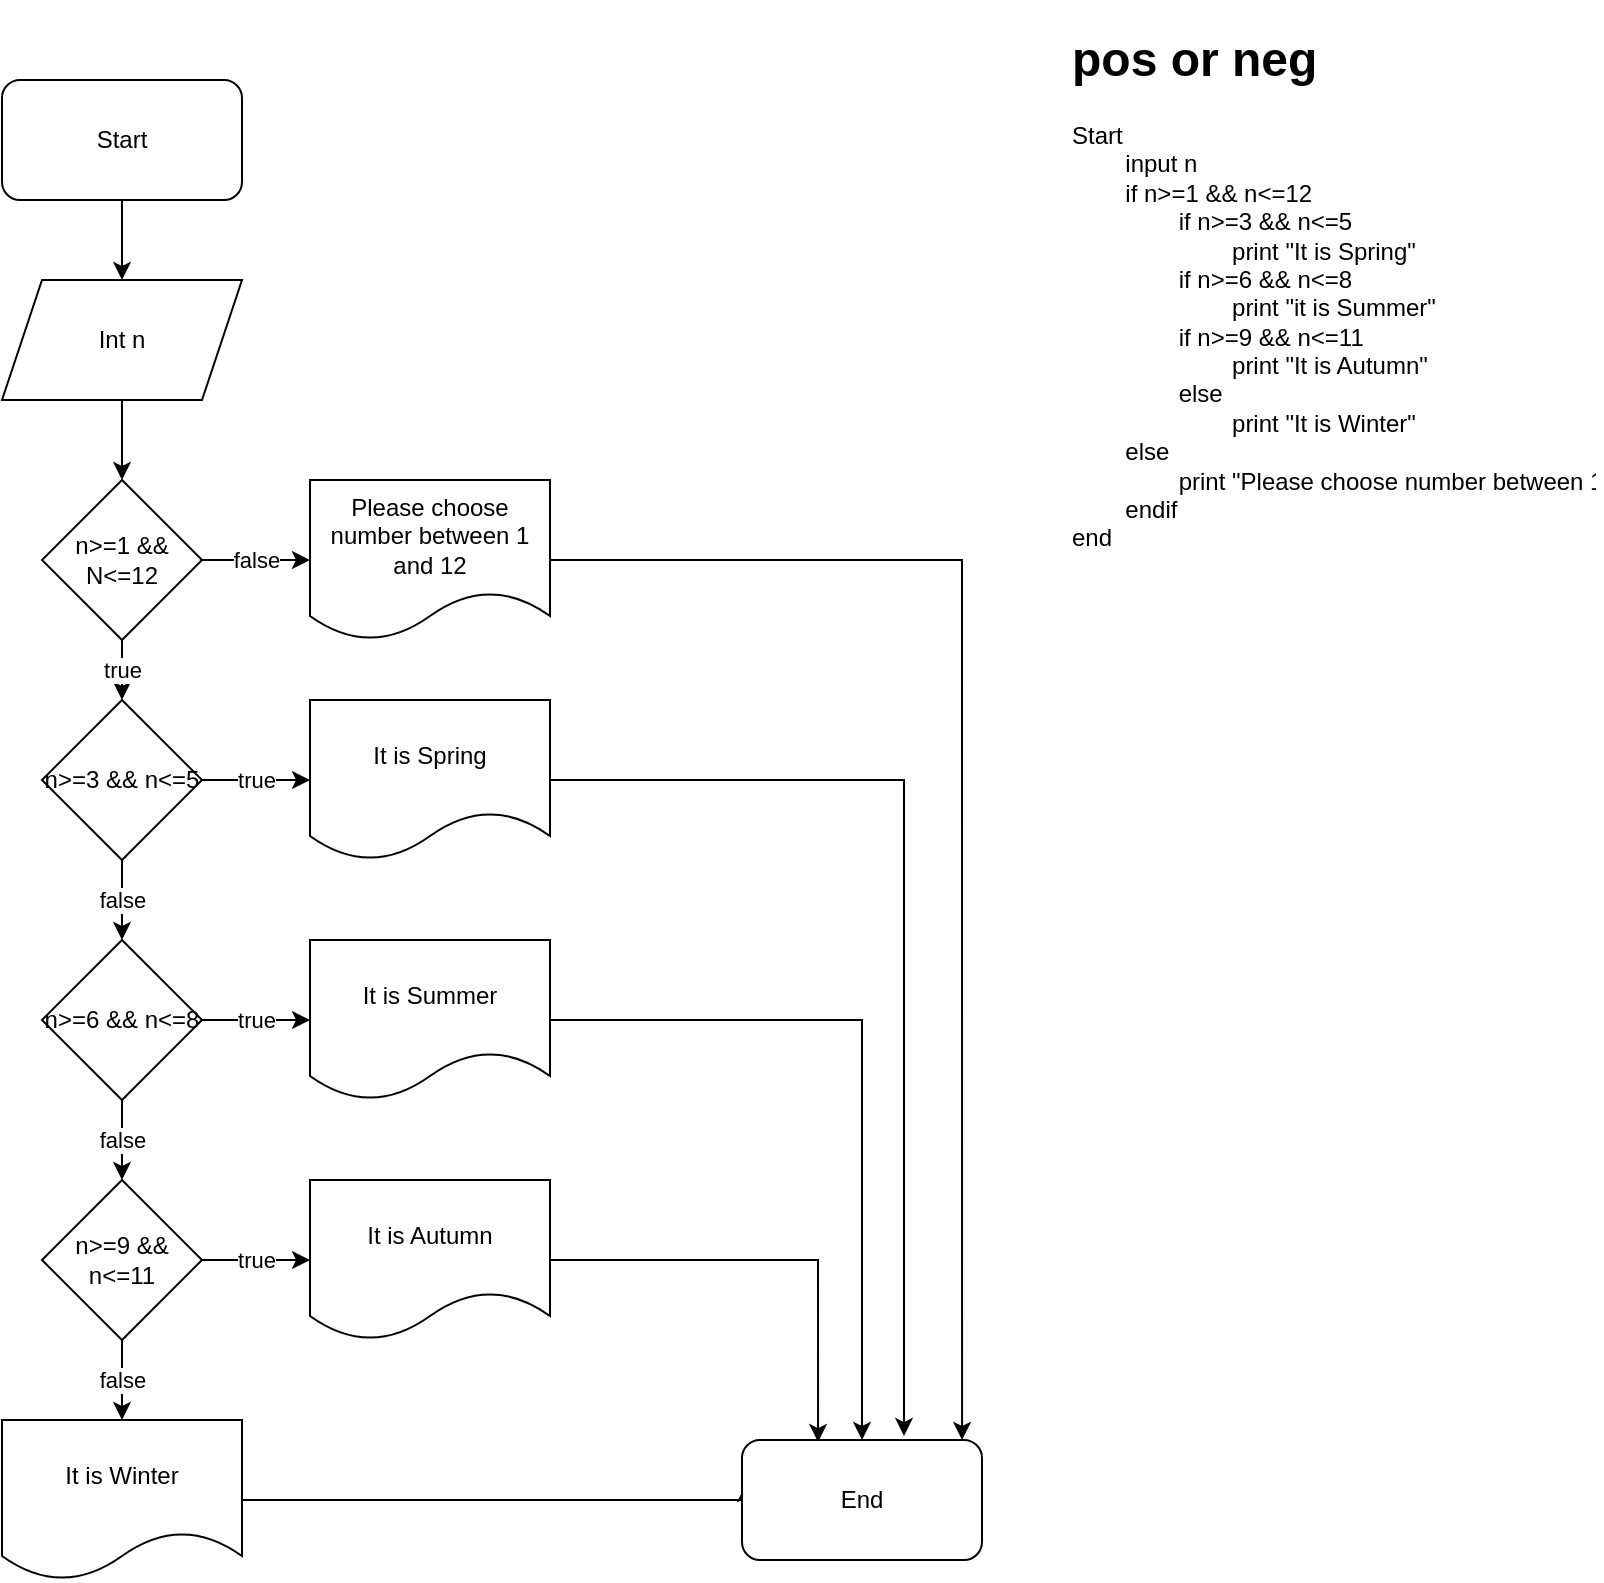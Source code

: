 <mxfile version="16.6.5" type="device"><diagram id="C5RBs43oDa-KdzZeNtuy" name="Page-1"><mxGraphModel dx="868" dy="1651" grid="1" gridSize="10" guides="1" tooltips="1" connect="1" arrows="1" fold="1" page="1" pageScale="1" pageWidth="827" pageHeight="1169" math="0" shadow="0"><root><mxCell id="WIyWlLk6GJQsqaUBKTNV-0"/><mxCell id="WIyWlLk6GJQsqaUBKTNV-1" parent="WIyWlLk6GJQsqaUBKTNV-0"/><mxCell id="Mw4eUHhDowz8UhrLJ3SX-11" value="" style="edgeStyle=orthogonalEdgeStyle;rounded=0;orthogonalLoop=1;jettySize=auto;html=1;" edge="1" parent="WIyWlLk6GJQsqaUBKTNV-1" source="Mw4eUHhDowz8UhrLJ3SX-0" target="Mw4eUHhDowz8UhrLJ3SX-1"><mxGeometry relative="1" as="geometry"/></mxCell><mxCell id="Mw4eUHhDowz8UhrLJ3SX-0" value="Start" style="rounded=1;whiteSpace=wrap;html=1;" vertex="1" parent="WIyWlLk6GJQsqaUBKTNV-1"><mxGeometry x="260" y="-270" width="120" height="60" as="geometry"/></mxCell><mxCell id="Mw4eUHhDowz8UhrLJ3SX-12" value="" style="edgeStyle=orthogonalEdgeStyle;rounded=0;orthogonalLoop=1;jettySize=auto;html=1;" edge="1" parent="WIyWlLk6GJQsqaUBKTNV-1" source="Mw4eUHhDowz8UhrLJ3SX-1" target="Mw4eUHhDowz8UhrLJ3SX-5"><mxGeometry relative="1" as="geometry"/></mxCell><mxCell id="Mw4eUHhDowz8UhrLJ3SX-1" value="Int n" style="shape=parallelogram;perimeter=parallelogramPerimeter;whiteSpace=wrap;html=1;fixedSize=1;" vertex="1" parent="WIyWlLk6GJQsqaUBKTNV-1"><mxGeometry x="260" y="-170" width="120" height="60" as="geometry"/></mxCell><mxCell id="Mw4eUHhDowz8UhrLJ3SX-16" value="false" style="edgeStyle=orthogonalEdgeStyle;rounded=0;orthogonalLoop=1;jettySize=auto;html=1;" edge="1" parent="WIyWlLk6GJQsqaUBKTNV-1" source="Mw4eUHhDowz8UhrLJ3SX-2" target="Mw4eUHhDowz8UhrLJ3SX-7"><mxGeometry relative="1" as="geometry"/></mxCell><mxCell id="Mw4eUHhDowz8UhrLJ3SX-17" value="true" style="edgeStyle=orthogonalEdgeStyle;rounded=0;orthogonalLoop=1;jettySize=auto;html=1;" edge="1" parent="WIyWlLk6GJQsqaUBKTNV-1" source="Mw4eUHhDowz8UhrLJ3SX-2" target="Mw4eUHhDowz8UhrLJ3SX-8"><mxGeometry relative="1" as="geometry"/></mxCell><mxCell id="Mw4eUHhDowz8UhrLJ3SX-2" value="n&amp;gt;=9 &amp;amp;&amp;amp; n&amp;lt;=11" style="rhombus;whiteSpace=wrap;html=1;" vertex="1" parent="WIyWlLk6GJQsqaUBKTNV-1"><mxGeometry x="280" y="280" width="80" height="80" as="geometry"/></mxCell><mxCell id="Mw4eUHhDowz8UhrLJ3SX-15" value="false" style="edgeStyle=orthogonalEdgeStyle;rounded=0;orthogonalLoop=1;jettySize=auto;html=1;" edge="1" parent="WIyWlLk6GJQsqaUBKTNV-1" source="Mw4eUHhDowz8UhrLJ3SX-3" target="Mw4eUHhDowz8UhrLJ3SX-2"><mxGeometry relative="1" as="geometry"/></mxCell><mxCell id="Mw4eUHhDowz8UhrLJ3SX-18" value="true" style="edgeStyle=orthogonalEdgeStyle;rounded=0;orthogonalLoop=1;jettySize=auto;html=1;" edge="1" parent="WIyWlLk6GJQsqaUBKTNV-1" source="Mw4eUHhDowz8UhrLJ3SX-3" target="Mw4eUHhDowz8UhrLJ3SX-6"><mxGeometry relative="1" as="geometry"/></mxCell><mxCell id="Mw4eUHhDowz8UhrLJ3SX-3" value="n&amp;gt;=6 &amp;amp;&amp;amp; n&amp;lt;=8" style="rhombus;whiteSpace=wrap;html=1;" vertex="1" parent="WIyWlLk6GJQsqaUBKTNV-1"><mxGeometry x="280" y="160" width="80" height="80" as="geometry"/></mxCell><mxCell id="Mw4eUHhDowz8UhrLJ3SX-14" value="false" style="edgeStyle=orthogonalEdgeStyle;rounded=0;orthogonalLoop=1;jettySize=auto;html=1;" edge="1" parent="WIyWlLk6GJQsqaUBKTNV-1" source="Mw4eUHhDowz8UhrLJ3SX-4" target="Mw4eUHhDowz8UhrLJ3SX-3"><mxGeometry relative="1" as="geometry"/></mxCell><mxCell id="Mw4eUHhDowz8UhrLJ3SX-19" value="true" style="edgeStyle=orthogonalEdgeStyle;rounded=0;orthogonalLoop=1;jettySize=auto;html=1;" edge="1" parent="WIyWlLk6GJQsqaUBKTNV-1" source="Mw4eUHhDowz8UhrLJ3SX-4" target="Mw4eUHhDowz8UhrLJ3SX-9"><mxGeometry relative="1" as="geometry"/></mxCell><mxCell id="Mw4eUHhDowz8UhrLJ3SX-4" value="n&amp;gt;=3 &amp;amp;&amp;amp; n&amp;lt;=5" style="rhombus;whiteSpace=wrap;html=1;" vertex="1" parent="WIyWlLk6GJQsqaUBKTNV-1"><mxGeometry x="280" y="40" width="80" height="80" as="geometry"/></mxCell><mxCell id="Mw4eUHhDowz8UhrLJ3SX-13" value="true" style="edgeStyle=orthogonalEdgeStyle;rounded=0;orthogonalLoop=1;jettySize=auto;html=1;" edge="1" parent="WIyWlLk6GJQsqaUBKTNV-1" source="Mw4eUHhDowz8UhrLJ3SX-5" target="Mw4eUHhDowz8UhrLJ3SX-4"><mxGeometry relative="1" as="geometry"/></mxCell><mxCell id="Mw4eUHhDowz8UhrLJ3SX-20" value="false" style="edgeStyle=orthogonalEdgeStyle;rounded=0;orthogonalLoop=1;jettySize=auto;html=1;" edge="1" parent="WIyWlLk6GJQsqaUBKTNV-1" source="Mw4eUHhDowz8UhrLJ3SX-5" target="Mw4eUHhDowz8UhrLJ3SX-10"><mxGeometry relative="1" as="geometry"/></mxCell><mxCell id="Mw4eUHhDowz8UhrLJ3SX-5" value="n&amp;gt;=1 &amp;amp;&amp;amp; N&amp;lt;=12" style="rhombus;whiteSpace=wrap;html=1;" vertex="1" parent="WIyWlLk6GJQsqaUBKTNV-1"><mxGeometry x="280" y="-70" width="80" height="80" as="geometry"/></mxCell><mxCell id="Mw4eUHhDowz8UhrLJ3SX-24" style="edgeStyle=orthogonalEdgeStyle;rounded=0;orthogonalLoop=1;jettySize=auto;html=1;entryX=0.5;entryY=0;entryDx=0;entryDy=0;" edge="1" parent="WIyWlLk6GJQsqaUBKTNV-1" source="Mw4eUHhDowz8UhrLJ3SX-6" target="Mw4eUHhDowz8UhrLJ3SX-21"><mxGeometry relative="1" as="geometry"/></mxCell><mxCell id="Mw4eUHhDowz8UhrLJ3SX-6" value="It is Summer" style="shape=document;whiteSpace=wrap;html=1;boundedLbl=1;" vertex="1" parent="WIyWlLk6GJQsqaUBKTNV-1"><mxGeometry x="414" y="160" width="120" height="80" as="geometry"/></mxCell><mxCell id="Mw4eUHhDowz8UhrLJ3SX-26" style="edgeStyle=orthogonalEdgeStyle;rounded=0;orthogonalLoop=1;jettySize=auto;html=1;entryX=0.017;entryY=0.367;entryDx=0;entryDy=0;entryPerimeter=0;" edge="1" parent="WIyWlLk6GJQsqaUBKTNV-1" source="Mw4eUHhDowz8UhrLJ3SX-7" target="Mw4eUHhDowz8UhrLJ3SX-21"><mxGeometry relative="1" as="geometry"><Array as="points"><mxPoint x="632" y="440"/></Array></mxGeometry></mxCell><mxCell id="Mw4eUHhDowz8UhrLJ3SX-7" value="It is Winter" style="shape=document;whiteSpace=wrap;html=1;boundedLbl=1;" vertex="1" parent="WIyWlLk6GJQsqaUBKTNV-1"><mxGeometry x="260" y="400" width="120" height="80" as="geometry"/></mxCell><mxCell id="Mw4eUHhDowz8UhrLJ3SX-25" style="edgeStyle=orthogonalEdgeStyle;rounded=0;orthogonalLoop=1;jettySize=auto;html=1;entryX=0.317;entryY=0.017;entryDx=0;entryDy=0;entryPerimeter=0;" edge="1" parent="WIyWlLk6GJQsqaUBKTNV-1" source="Mw4eUHhDowz8UhrLJ3SX-8" target="Mw4eUHhDowz8UhrLJ3SX-21"><mxGeometry relative="1" as="geometry"/></mxCell><mxCell id="Mw4eUHhDowz8UhrLJ3SX-8" value="It is Autumn" style="shape=document;whiteSpace=wrap;html=1;boundedLbl=1;" vertex="1" parent="WIyWlLk6GJQsqaUBKTNV-1"><mxGeometry x="414" y="280" width="120" height="80" as="geometry"/></mxCell><mxCell id="Mw4eUHhDowz8UhrLJ3SX-23" style="edgeStyle=orthogonalEdgeStyle;rounded=0;orthogonalLoop=1;jettySize=auto;html=1;entryX=0.675;entryY=-0.033;entryDx=0;entryDy=0;entryPerimeter=0;" edge="1" parent="WIyWlLk6GJQsqaUBKTNV-1" source="Mw4eUHhDowz8UhrLJ3SX-9" target="Mw4eUHhDowz8UhrLJ3SX-21"><mxGeometry relative="1" as="geometry"/></mxCell><mxCell id="Mw4eUHhDowz8UhrLJ3SX-9" value="It is Spring" style="shape=document;whiteSpace=wrap;html=1;boundedLbl=1;" vertex="1" parent="WIyWlLk6GJQsqaUBKTNV-1"><mxGeometry x="414" y="40" width="120" height="80" as="geometry"/></mxCell><mxCell id="Mw4eUHhDowz8UhrLJ3SX-22" style="edgeStyle=orthogonalEdgeStyle;rounded=0;orthogonalLoop=1;jettySize=auto;html=1;entryX=0.917;entryY=0;entryDx=0;entryDy=0;entryPerimeter=0;" edge="1" parent="WIyWlLk6GJQsqaUBKTNV-1" source="Mw4eUHhDowz8UhrLJ3SX-10" target="Mw4eUHhDowz8UhrLJ3SX-21"><mxGeometry relative="1" as="geometry"/></mxCell><mxCell id="Mw4eUHhDowz8UhrLJ3SX-10" value="Please choose number between 1 and 12" style="shape=document;whiteSpace=wrap;html=1;boundedLbl=1;" vertex="1" parent="WIyWlLk6GJQsqaUBKTNV-1"><mxGeometry x="414" y="-70" width="120" height="80" as="geometry"/></mxCell><mxCell id="Mw4eUHhDowz8UhrLJ3SX-21" value="End" style="rounded=1;whiteSpace=wrap;html=1;" vertex="1" parent="WIyWlLk6GJQsqaUBKTNV-1"><mxGeometry x="630" y="410" width="120" height="60" as="geometry"/></mxCell><mxCell id="Mw4eUHhDowz8UhrLJ3SX-27" value="&lt;h1&gt;pos or neg&lt;/h1&gt;&lt;div&gt;Start&lt;/div&gt;&lt;div&gt;&lt;span style=&quot;white-space: pre&quot;&gt;&#9;&lt;/span&gt;input n&lt;br&gt;&lt;/div&gt;&lt;div&gt;&lt;span style=&quot;white-space: pre&quot;&gt;&#9;&lt;/span&gt;if n&amp;gt;=1 &amp;amp;&amp;amp; n&amp;lt;=12&lt;br&gt;&lt;/div&gt;&lt;div&gt;&lt;span style=&quot;white-space: pre&quot;&gt;&#9;&lt;/span&gt;&lt;span style=&quot;white-space: pre&quot;&gt;&#9;&lt;/span&gt;if n&amp;gt;=3 &amp;amp;&amp;amp; n&amp;lt;=5&lt;br&gt;&lt;/div&gt;&lt;div&gt;&lt;span style=&quot;white-space: pre&quot;&gt;&#9;&lt;/span&gt;&lt;span style=&quot;white-space: pre&quot;&gt;&#9;&lt;/span&gt;&lt;span style=&quot;white-space: pre&quot;&gt;&#9;&lt;/span&gt;print &quot;It is Spring&quot;&lt;br&gt;&lt;/div&gt;&lt;div&gt;&lt;span style=&quot;white-space: pre&quot;&gt;&#9;&lt;/span&gt;&lt;span style=&quot;white-space: pre&quot;&gt;&#9;&lt;/span&gt;if n&amp;gt;=6 &amp;amp;&amp;amp; n&amp;lt;=8&lt;br&gt;&lt;/div&gt;&lt;div&gt;&lt;span style=&quot;white-space: pre&quot;&gt;&#9;&lt;/span&gt;&lt;span style=&quot;white-space: pre&quot;&gt;&#9;&lt;/span&gt;&lt;span style=&quot;white-space: pre&quot;&gt;&#9;&lt;/span&gt;print &quot;it is Summer&quot;&lt;br&gt;&lt;/div&gt;&lt;div&gt;&lt;span style=&quot;white-space: pre&quot;&gt;&#9;&lt;/span&gt;&lt;span style=&quot;white-space: pre&quot;&gt;&#9;&lt;/span&gt;if n&amp;gt;=9 &amp;amp;&amp;amp; n&amp;lt;=11&lt;br&gt;&lt;/div&gt;&lt;div&gt;&lt;span style=&quot;white-space: pre&quot;&gt;&#9;&lt;/span&gt;&lt;span style=&quot;white-space: pre&quot;&gt;&#9;&lt;/span&gt;&lt;span style=&quot;white-space: pre&quot;&gt;&#9;&lt;/span&gt;print &quot;It is Autumn&quot;&lt;br&gt;&lt;/div&gt;&lt;div&gt;&lt;span style=&quot;white-space: pre&quot;&gt;&lt;span style=&quot;white-space: pre&quot;&gt;&#9;&lt;/span&gt;&lt;span style=&quot;white-space: pre&quot;&gt;&#9;&lt;/span&gt;else&lt;/span&gt;&lt;/div&gt;&lt;div&gt;&lt;span style=&quot;white-space: pre&quot;&gt;&lt;span style=&quot;white-space: pre&quot;&gt;&#9;&lt;/span&gt;&lt;span style=&quot;white-space: pre&quot;&gt;&#9;&lt;/span&gt;&lt;span style=&quot;white-space: pre&quot;&gt;&#9;&lt;/span&gt;print &quot;It is Winter&quot;&lt;/span&gt;&lt;/div&gt;&lt;div&gt;&lt;span style=&quot;white-space: pre&quot;&gt;&lt;span style=&quot;white-space: pre&quot;&gt;&#9;&lt;/span&gt;else&lt;/span&gt;&lt;/div&gt;&lt;div&gt;&lt;span style=&quot;white-space: pre&quot;&gt;&lt;span style=&quot;white-space: pre&quot;&gt;&#9;&lt;/span&gt;&lt;span style=&quot;white-space: pre&quot;&gt;&#9;&lt;/span&gt;print &quot;Please choose number between 1 and 12&lt;/span&gt;&lt;span style=&quot;white-space: pre&quot;&gt;&quot;&lt;/span&gt;&lt;/div&gt;&lt;div&gt;&lt;span style=&quot;white-space: pre&quot;&gt;&lt;span style=&quot;white-space: pre&quot;&gt;&#9;&lt;/span&gt;endif&lt;/span&gt;&lt;/div&gt;&lt;div&gt;end&lt;span style=&quot;white-space: pre&quot;&gt;&#9;&lt;/span&gt;&lt;/div&gt;" style="text;html=1;strokeColor=none;fillColor=none;spacing=5;spacingTop=-20;whiteSpace=wrap;overflow=hidden;rounded=0;" vertex="1" parent="WIyWlLk6GJQsqaUBKTNV-1"><mxGeometry x="790" y="-300" width="270" height="770" as="geometry"/></mxCell></root></mxGraphModel></diagram></mxfile>